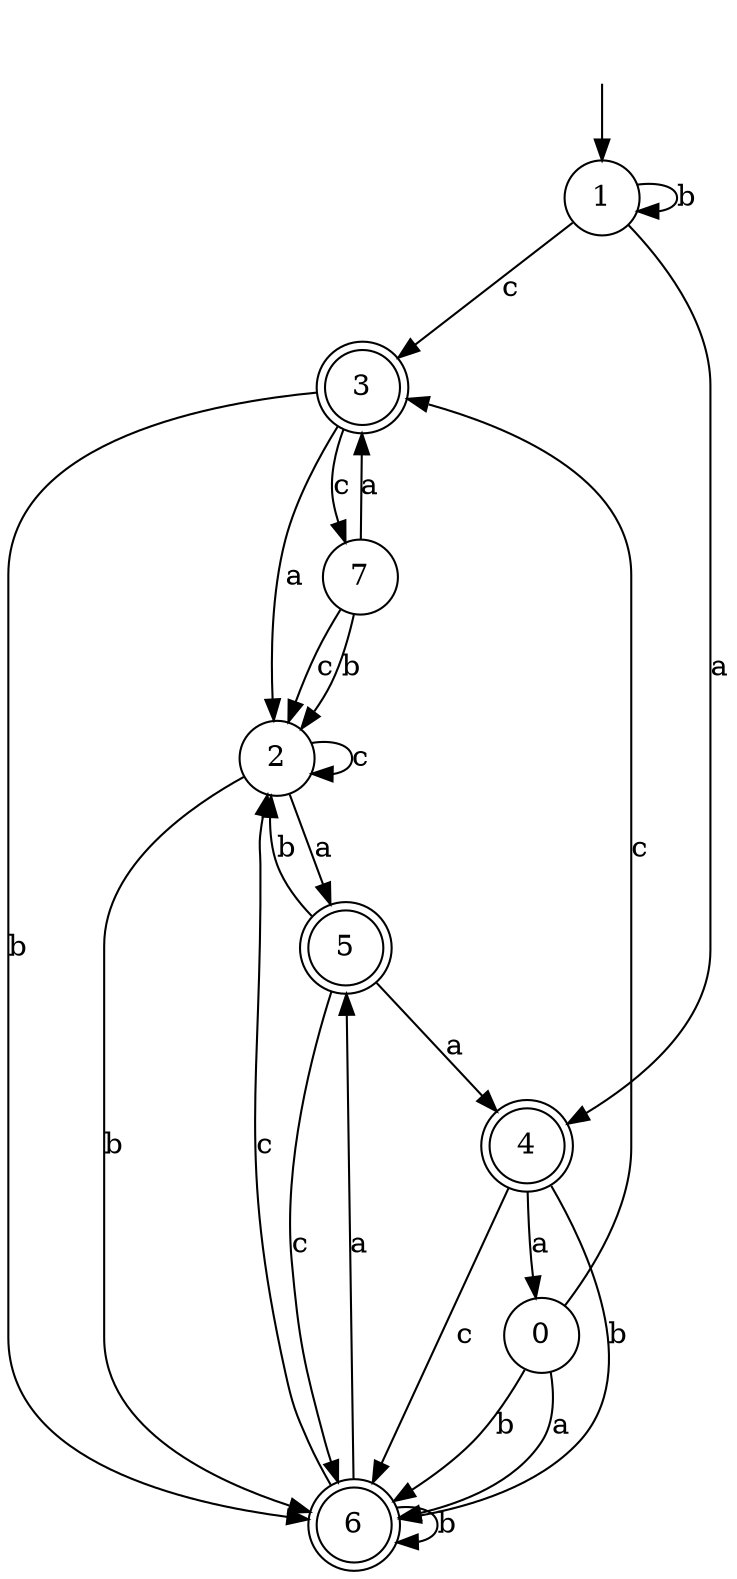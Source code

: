 digraph g {
__start [label=""shape=none]
	1[shape="circle" label="1"]
	0[shape="circle" label="0"]
	2[shape="circle" label="2"]
	3[shape="doublecircle" label="3"]
	4[shape="doublecircle" label="4"]
	5[shape="doublecircle" label="5"]
	6[shape="doublecircle" label="6"]
	7[shape="circle" label="7"]

__start -> 1
	0 -> 6 [label="a"]
	0 -> 6 [label="b"]
	0 -> 3 [label="c"]
	1 -> 4 [label="a"]
	1 -> 1 [label="b"]
	1 -> 3 [label="c"]
	2 -> 5 [label="a"]
	2 -> 6 [label="b"]
	2 -> 2 [label="c"]
	3 -> 2 [label="a"]
	3 -> 6 [label="b"]
	3 -> 7 [label="c"]
	4 -> 0 [label="a"]
	4 -> 6 [label="b"]
	4 -> 6 [label="c"]
	5 -> 4 [label="a"]
	5 -> 2 [label="b"]
	5 -> 6 [label="c"]
	6 -> 5 [label="a"]
	6 -> 6 [label="b"]
	6 -> 2 [label="c"]
	7 -> 3 [label="a"]
	7 -> 2 [label="b"]
	7 -> 2 [label="c"]
}
